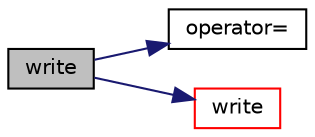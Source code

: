 digraph "write"
{
  bgcolor="transparent";
  edge [fontname="Helvetica",fontsize="10",labelfontname="Helvetica",labelfontsize="10"];
  node [fontname="Helvetica",fontsize="10",shape=record];
  rankdir="LR";
  Node1413 [label="write",height=0.2,width=0.4,color="black", fillcolor="grey75", style="filled", fontcolor="black"];
  Node1413 -> Node1414 [color="midnightblue",fontsize="10",style="solid",fontname="Helvetica"];
  Node1414 [label="operator=",height=0.2,width=0.4,color="black",URL="$a22517.html#a06f14a9c887b026893ecff774660aa0f"];
  Node1413 -> Node1415 [color="midnightblue",fontsize="10",style="solid",fontname="Helvetica"];
  Node1415 [label="write",height=0.2,width=0.4,color="red",URL="$a22517.html#ac93279b51e2eb12dc1a54daf46bbca98",tooltip="Write to file. "];
}
